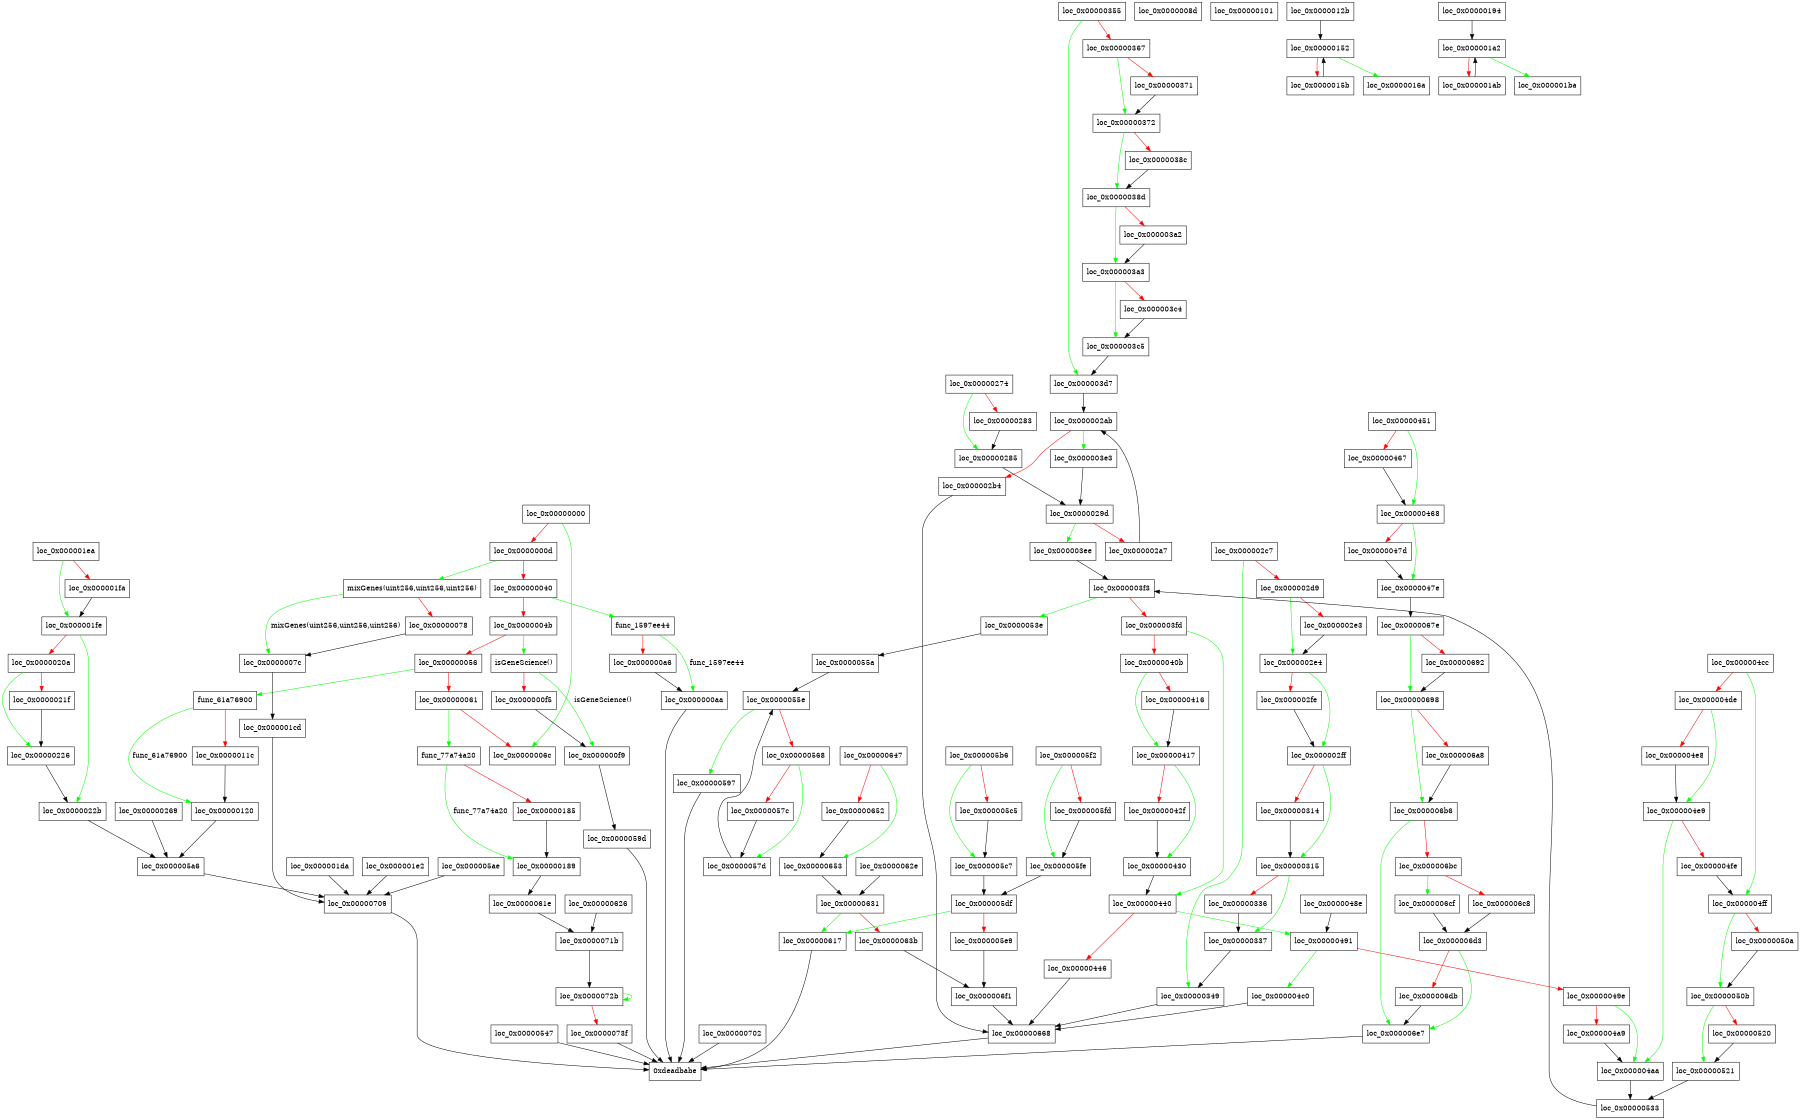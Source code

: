 digraph porosity {
rankdir = TB;
size = "12"
graph[fontname = Courier, fontsize = 10.0, labeljust = l, nojustify = true];node[shape = record];
    "0x00000000"[label = "loc_0x00000000"];
    "0x00000000" -> "0x0000000d" [color="red"];
    "0x00000000" -> "0x0000006c" [color="green"];
    "0x0000000d"[label = "loc_0x0000000d"];
    "0x0000000d" -> "0x00000040" [color="red"];
    "0x0000000d" -> "0x00000071" [color="green"];
    "0x00000040"[label = "loc_0x00000040"];
    "0x00000040" -> "0x0000004b" [color="red"];
    "0x00000040" -> "0x0000009f" [color="green"];
    "0x0000004b"[label = "loc_0x0000004b"];
    "0x0000004b" -> "0x00000056" [color="red"];
    "0x0000004b" -> "0x000000ee" [color="green"];
    "0x00000056"[label = "loc_0x00000056"];
    "0x00000056" -> "0x00000061" [color="red"];
    "0x00000056" -> "0x00000115" [color="green"];
    "0x00000061"[label = "loc_0x00000061"];
    "0x00000061" -> "0x0000006c" [color="red"];
    "0x00000061" -> "0x0000017e" [color="green"];
    "0x0000006c"[label = "loc_0x0000006c"];
    "0x00000071"[label = "mixGenes(uint256,uint256,uint256)"];
    "0x00000071" -> "0x00000078" [color="red"];
    "0x00000071" -> "0x0000007c" [color="green",label="mixGenes(uint256,uint256,uint256)"];
    "0x00000078"[label = "loc_0x00000078"];
    "0x00000078" -> "0x0000007c" [color="black"];
    "0x0000007c"[label = "loc_0x0000007c"];
    "0x0000007c" -> "0x000001cd" [color="black"];
    "0x0000008d"[label = "loc_0x0000008d"];
    "0x0000009f"[label = "func_1597ee44"];
    "0x0000009f" -> "0x000000a6" [color="red"];
    "0x0000009f" -> "0x000000aa" [color="green",label="func_1597ee44"];
    "0x000000a6"[label = "loc_0x000000a6"];
    "0x000000a6" -> "0x000000aa" [color="black"];
    "0x000000aa"[label = "loc_0x000000aa"];
    "0x000000aa" -> "0xdeadbabe" [color="black"];
    "0x000000ee"[label = "isGeneScience()"];
    "0x000000ee" -> "0x000000f5" [color="red"];
    "0x000000ee" -> "0x000000f9" [color="green",label="isGeneScience()"];
    "0x000000f5"[label = "loc_0x000000f5"];
    "0x000000f5" -> "0x000000f9" [color="black"];
    "0x000000f9"[label = "loc_0x000000f9"];
    "0x000000f9" -> "0x0000059d" [color="black"];
    "0x00000101"[label = "loc_0x00000101"];
    "0x00000115"[label = "func_61a76900"];
    "0x00000115" -> "0x0000011c" [color="red"];
    "0x00000115" -> "0x00000120" [color="green",label="func_61a76900"];
    "0x0000011c"[label = "loc_0x0000011c"];
    "0x0000011c" -> "0x00000120" [color="black"];
    "0x00000120"[label = "loc_0x00000120"];
    "0x00000120" -> "0x000005a6" [color="black"];
    "0x0000012b"[label = "loc_0x0000012b"];
    "0x0000012b" -> "0x00000152" [color="black"];
    "0x00000152"[label = "loc_0x00000152"];
    "0x00000152" -> "0x0000015b" [color="red"];
    "0x00000152" -> "0x0000016a" [color="green"];
    "0x0000015b"[label = "loc_0x0000015b"];
    "0x0000015b" -> "0x00000152" [color="black"];
    "0x0000016a"[label = "loc_0x0000016a"];
    "0x0000017e"[label = "func_77a74a20"];
    "0x0000017e" -> "0x00000185" [color="red"];
    "0x0000017e" -> "0x00000189" [color="green",label="func_77a74a20"];
    "0x00000185"[label = "loc_0x00000185"];
    "0x00000185" -> "0x00000189" [color="black"];
    "0x00000189"[label = "loc_0x00000189"];
    "0x00000189" -> "0x0000061e" [color="black"];
    "0x00000194"[label = "loc_0x00000194"];
    "0x00000194" -> "0x000001a2" [color="black"];
    "0x000001a2"[label = "loc_0x000001a2"];
    "0x000001a2" -> "0x000001ab" [color="red"];
    "0x000001a2" -> "0x000001ba" [color="green"];
    "0x000001ab"[label = "loc_0x000001ab"];
    "0x000001ab" -> "0x000001a2" [color="black"];
    "0x000001ba"[label = "loc_0x000001ba"];
    "0x000001cd"[label = "loc_0x000001cd"];
    "0x000001cd" -> "0x00000709" [color="black"];
    "0x000001da"[label = "loc_0x000001da"];
    "0x000001da" -> "0x00000709" [color="black"];
    "0x000001e2"[label = "loc_0x000001e2"];
    "0x000001e2" -> "0x00000709" [color="black"];
    "0x000001ea"[label = "loc_0x000001ea"];
    "0x000001ea" -> "0x000001fa" [color="red"];
    "0x000001ea" -> "0x000001fe" [color="green"];
    "0x000001fa"[label = "loc_0x000001fa"];
    "0x000001fa" -> "0x000001fe" [color="black"];
    "0x000001fe"[label = "loc_0x000001fe"];
    "0x000001fe" -> "0x0000020a" [color="red"];
    "0x000001fe" -> "0x0000022b" [color="green"];
    "0x0000020a"[label = "loc_0x0000020a"];
    "0x0000020a" -> "0x0000021f" [color="red"];
    "0x0000020a" -> "0x00000226" [color="green"];
    "0x0000021f"[label = "loc_0x0000021f"];
    "0x0000021f" -> "0x00000226" [color="black"];
    "0x00000226"[label = "loc_0x00000226"];
    "0x00000226" -> "0x0000022b" [color="black"];
    "0x0000022b"[label = "loc_0x0000022b"];
    "0x0000022b" -> "0x000005a6" [color="black"];
    "0x00000269"[label = "loc_0x00000269"];
    "0x00000269" -> "0x000005a6" [color="black"];
    "0x00000274"[label = "loc_0x00000274"];
    "0x00000274" -> "0x00000283" [color="red"];
    "0x00000274" -> "0x00000285" [color="green"];
    "0x00000283"[label = "loc_0x00000283"];
    "0x00000283" -> "0x00000285" [color="black"];
    "0x00000285"[label = "loc_0x00000285"];
    "0x00000285" -> "0x0000029d" [color="black"];
    "0x0000029d"[label = "loc_0x0000029d"];
    "0x0000029d" -> "0x000002a7" [color="red"];
    "0x0000029d" -> "0x000003ee" [color="green"];
    "0x000002a7"[label = "loc_0x000002a7"];
    "0x000002a7" -> "0x000002ab" [color="black"];
    "0x000002ab"[label = "loc_0x000002ab"];
    "0x000002ab" -> "0x000002b4" [color="red"];
    "0x000002ab" -> "0x000003e3" [color="green"];
    "0x000002b4"[label = "loc_0x000002b4"];
    "0x000002b4" -> "0x00000668" [color="black"];
    "0x000002c7"[label = "loc_0x000002c7"];
    "0x000002c7" -> "0x000002d9" [color="red"];
    "0x000002c7" -> "0x00000349" [color="green"];
    "0x000002d9"[label = "loc_0x000002d9"];
    "0x000002d9" -> "0x000002e3" [color="red"];
    "0x000002d9" -> "0x000002e4" [color="green"];
    "0x000002e3"[label = "loc_0x000002e3"];
    "0x000002e3" -> "0x000002e4" [color="black"];
    "0x000002e4"[label = "loc_0x000002e4"];
    "0x000002e4" -> "0x000002fe" [color="red"];
    "0x000002e4" -> "0x000002ff" [color="green"];
    "0x000002fe"[label = "loc_0x000002fe"];
    "0x000002fe" -> "0x000002ff" [color="black"];
    "0x000002ff"[label = "loc_0x000002ff"];
    "0x000002ff" -> "0x00000314" [color="red"];
    "0x000002ff" -> "0x00000315" [color="green"];
    "0x00000314"[label = "loc_0x00000314"];
    "0x00000314" -> "0x00000315" [color="black"];
    "0x00000315"[label = "loc_0x00000315"];
    "0x00000315" -> "0x00000336" [color="red"];
    "0x00000315" -> "0x00000337" [color="green"];
    "0x00000336"[label = "loc_0x00000336"];
    "0x00000336" -> "0x00000337" [color="black"];
    "0x00000337"[label = "loc_0x00000337"];
    "0x00000337" -> "0x00000349" [color="black"];
    "0x00000349"[label = "loc_0x00000349"];
    "0x00000349" -> "0x00000668" [color="black"];
    "0x00000355"[label = "loc_0x00000355"];
    "0x00000355" -> "0x00000367" [color="red"];
    "0x00000355" -> "0x000003d7" [color="green"];
    "0x00000367"[label = "loc_0x00000367"];
    "0x00000367" -> "0x00000371" [color="red"];
    "0x00000367" -> "0x00000372" [color="green"];
    "0x00000371"[label = "loc_0x00000371"];
    "0x00000371" -> "0x00000372" [color="black"];
    "0x00000372"[label = "loc_0x00000372"];
    "0x00000372" -> "0x0000038c" [color="red"];
    "0x00000372" -> "0x0000038d" [color="green"];
    "0x0000038c"[label = "loc_0x0000038c"];
    "0x0000038c" -> "0x0000038d" [color="black"];
    "0x0000038d"[label = "loc_0x0000038d"];
    "0x0000038d" -> "0x000003a2" [color="red"];
    "0x0000038d" -> "0x000003a3" [color="green"];
    "0x000003a2"[label = "loc_0x000003a2"];
    "0x000003a2" -> "0x000003a3" [color="black"];
    "0x000003a3"[label = "loc_0x000003a3"];
    "0x000003a3" -> "0x000003c4" [color="red"];
    "0x000003a3" -> "0x000003c5" [color="green"];
    "0x000003c4"[label = "loc_0x000003c4"];
    "0x000003c4" -> "0x000003c5" [color="black"];
    "0x000003c5"[label = "loc_0x000003c5"];
    "0x000003c5" -> "0x000003d7" [color="black"];
    "0x000003d7"[label = "loc_0x000003d7"];
    "0x000003d7" -> "0x000002ab" [color="black"];
    "0x000003e3"[label = "loc_0x000003e3"];
    "0x000003e3" -> "0x0000029d" [color="black"];
    "0x000003ee"[label = "loc_0x000003ee"];
    "0x000003ee" -> "0x000003f3" [color="black"];
    "0x000003f3"[label = "loc_0x000003f3"];
    "0x000003f3" -> "0x000003fd" [color="red"];
    "0x000003f3" -> "0x0000053e" [color="green"];
    "0x000003fd"[label = "loc_0x000003fd"];
    "0x000003fd" -> "0x0000040b" [color="red"];
    "0x000003fd" -> "0x00000440" [color="green"];
    "0x0000040b"[label = "loc_0x0000040b"];
    "0x0000040b" -> "0x00000416" [color="red"];
    "0x0000040b" -> "0x00000417" [color="green"];
    "0x00000416"[label = "loc_0x00000416"];
    "0x00000416" -> "0x00000417" [color="black"];
    "0x00000417"[label = "loc_0x00000417"];
    "0x00000417" -> "0x0000042f" [color="red"];
    "0x00000417" -> "0x00000430" [color="green"];
    "0x0000042f"[label = "loc_0x0000042f"];
    "0x0000042f" -> "0x00000430" [color="black"];
    "0x00000430"[label = "loc_0x00000430"];
    "0x00000430" -> "0x00000440" [color="black"];
    "0x00000440"[label = "loc_0x00000440"];
    "0x00000440" -> "0x00000446" [color="red"];
    "0x00000440" -> "0x00000491" [color="green"];
    "0x00000446"[label = "loc_0x00000446"];
    "0x00000446" -> "0x00000668" [color="black"];
    "0x00000451"[label = "loc_0x00000451"];
    "0x00000451" -> "0x00000467" [color="red"];
    "0x00000451" -> "0x00000468" [color="green"];
    "0x00000467"[label = "loc_0x00000467"];
    "0x00000467" -> "0x00000468" [color="black"];
    "0x00000468"[label = "loc_0x00000468"];
    "0x00000468" -> "0x0000047d" [color="red"];
    "0x00000468" -> "0x0000047e" [color="green"];
    "0x0000047d"[label = "loc_0x0000047d"];
    "0x0000047d" -> "0x0000047e" [color="black"];
    "0x0000047e"[label = "loc_0x0000047e"];
    "0x0000047e" -> "0x0000067e" [color="black"];
    "0x0000048e"[label = "loc_0x0000048e"];
    "0x0000048e" -> "0x00000491" [color="black"];
    "0x00000491"[label = "loc_0x00000491"];
    "0x00000491" -> "0x0000049e" [color="red"];
    "0x00000491" -> "0x000004c0" [color="green"];
    "0x0000049e"[label = "loc_0x0000049e"];
    "0x0000049e" -> "0x000004a9" [color="red"];
    "0x0000049e" -> "0x000004aa" [color="green"];
    "0x000004a9"[label = "loc_0x000004a9"];
    "0x000004a9" -> "0x000004aa" [color="black"];
    "0x000004aa"[label = "loc_0x000004aa"];
    "0x000004aa" -> "0x00000533" [color="black"];
    "0x000004c0"[label = "loc_0x000004c0"];
    "0x000004c0" -> "0x00000668" [color="black"];
    "0x000004cc"[label = "loc_0x000004cc"];
    "0x000004cc" -> "0x000004de" [color="red"];
    "0x000004cc" -> "0x000004ff" [color="green"];
    "0x000004de"[label = "loc_0x000004de"];
    "0x000004de" -> "0x000004e8" [color="red"];
    "0x000004de" -> "0x000004e9" [color="green"];
    "0x000004e8"[label = "loc_0x000004e8"];
    "0x000004e8" -> "0x000004e9" [color="black"];
    "0x000004e9"[label = "loc_0x000004e9"];
    "0x000004e9" -> "0x000004fe" [color="red"];
    "0x000004e9" -> "0x000004aa" [color="green"];
    "0x000004fe"[label = "loc_0x000004fe"];
    "0x000004fe" -> "0x000004ff" [color="black"];
    "0x000004ff"[label = "loc_0x000004ff"];
    "0x000004ff" -> "0x0000050a" [color="red"];
    "0x000004ff" -> "0x0000050b" [color="green"];
    "0x0000050a"[label = "loc_0x0000050a"];
    "0x0000050a" -> "0x0000050b" [color="black"];
    "0x0000050b"[label = "loc_0x0000050b"];
    "0x0000050b" -> "0x00000520" [color="red"];
    "0x0000050b" -> "0x00000521" [color="green"];
    "0x00000520"[label = "loc_0x00000520"];
    "0x00000520" -> "0x00000521" [color="black"];
    "0x00000521"[label = "loc_0x00000521"];
    "0x00000521" -> "0x00000533" [color="black"];
    "0x00000533"[label = "loc_0x00000533"];
    "0x00000533" -> "0x000003f3" [color="black"];
    "0x0000053e"[label = "loc_0x0000053e"];
    "0x0000053e" -> "0x0000055a" [color="black"];
    "0x00000547"[label = "loc_0x00000547"];
    "0x00000547" -> "0xdeadbabe" [color="black"];
    "0x0000055a"[label = "loc_0x0000055a"];
    "0x0000055a" -> "0x0000055e" [color="black"];
    "0x0000055e"[label = "loc_0x0000055e"];
    "0x0000055e" -> "0x00000568" [color="red"];
    "0x0000055e" -> "0x00000597" [color="green"];
    "0x00000568"[label = "loc_0x00000568"];
    "0x00000568" -> "0x0000057c" [color="red"];
    "0x00000568" -> "0x0000057d" [color="green"];
    "0x0000057c"[label = "loc_0x0000057c"];
    "0x0000057c" -> "0x0000057d" [color="black"];
    "0x0000057d"[label = "loc_0x0000057d"];
    "0x0000057d" -> "0x0000055e" [color="black"];
    "0x00000597"[label = "loc_0x00000597"];
    "0x00000597" -> "0xdeadbabe" [color="black"];
    "0x0000059d"[label = "loc_0x0000059d"];
    "0x0000059d" -> "0xdeadbabe" [color="black"];
    "0x000005a6"[label = "loc_0x000005a6"];
    "0x000005a6" -> "0x00000709" [color="black"];
    "0x000005ae"[label = "loc_0x000005ae"];
    "0x000005ae" -> "0x00000709" [color="black"];
    "0x000005b6"[label = "loc_0x000005b6"];
    "0x000005b6" -> "0x000005c5" [color="red"];
    "0x000005b6" -> "0x000005c7" [color="green"];
    "0x000005c5"[label = "loc_0x000005c5"];
    "0x000005c5" -> "0x000005c7" [color="black"];
    "0x000005c7"[label = "loc_0x000005c7"];
    "0x000005c7" -> "0x000005df" [color="black"];
    "0x000005df"[label = "loc_0x000005df"];
    "0x000005df" -> "0x000005e9" [color="red"];
    "0x000005df" -> "0x00000617" [color="green"];
    "0x000005e9"[label = "loc_0x000005e9"];
    "0x000005e9" -> "0x000006f1" [color="black"];
    "0x000005f2"[label = "loc_0x000005f2"];
    "0x000005f2" -> "0x000005fd" [color="red"];
    "0x000005f2" -> "0x000005fe" [color="green"];
    "0x000005fd"[label = "loc_0x000005fd"];
    "0x000005fd" -> "0x000005fe" [color="black"];
    "0x000005fe"[label = "loc_0x000005fe"];
    "0x000005fe" -> "0x000005df" [color="black"];
    "0x00000617"[label = "loc_0x00000617"];
    "0x00000617" -> "0xdeadbabe" [color="black"];
    "0x0000061e"[label = "loc_0x0000061e"];
    "0x0000061e" -> "0x0000071b" [color="black"];
    "0x00000626"[label = "loc_0x00000626"];
    "0x00000626" -> "0x0000071b" [color="black"];
    "0x0000062e"[label = "loc_0x0000062e"];
    "0x0000062e" -> "0x00000631" [color="black"];
    "0x00000631"[label = "loc_0x00000631"];
    "0x00000631" -> "0x0000063b" [color="red"];
    "0x00000631" -> "0x00000617" [color="green"];
    "0x0000063b"[label = "loc_0x0000063b"];
    "0x0000063b" -> "0x000006f1" [color="black"];
    "0x00000647"[label = "loc_0x00000647"];
    "0x00000647" -> "0x00000652" [color="red"];
    "0x00000647" -> "0x00000653" [color="green"];
    "0x00000652"[label = "loc_0x00000652"];
    "0x00000652" -> "0x00000653" [color="black"];
    "0x00000653"[label = "loc_0x00000653"];
    "0x00000653" -> "0x00000631" [color="black"];
    "0x00000668"[label = "loc_0x00000668"];
    "0x00000668" -> "0xdeadbabe" [color="black"];
    "0x0000067e"[label = "loc_0x0000067e"];
    "0x0000067e" -> "0x00000692" [color="red"];
    "0x0000067e" -> "0x00000698" [color="green"];
    "0x00000692"[label = "loc_0x00000692"];
    "0x00000692" -> "0x00000698" [color="black"];
    "0x00000698"[label = "loc_0x00000698"];
    "0x00000698" -> "0x000006a8" [color="red"];
    "0x00000698" -> "0x000006b6" [color="green"];
    "0x000006a8"[label = "loc_0x000006a8"];
    "0x000006a8" -> "0x000006b6" [color="black"];
    "0x000006b6"[label = "loc_0x000006b6"];
    "0x000006b6" -> "0x000006bc" [color="red"];
    "0x000006b6" -> "0x000006e7" [color="green"];
    "0x000006bc"[label = "loc_0x000006bc"];
    "0x000006bc" -> "0x000006c8" [color="red"];
    "0x000006bc" -> "0x000006cf" [color="green"];
    "0x000006c8"[label = "loc_0x000006c8"];
    "0x000006c8" -> "0x000006d3" [color="black"];
    "0x000006cf"[label = "loc_0x000006cf"];
    "0x000006cf" -> "0x000006d3" [color="black"];
    "0x000006d3"[label = "loc_0x000006d3"];
    "0x000006d3" -> "0x000006db" [color="red"];
    "0x000006d3" -> "0x000006e7" [color="green"];
    "0x000006db"[label = "loc_0x000006db"];
    "0x000006db" -> "0x000006e7" [color="black"];
    "0x000006e7"[label = "loc_0x000006e7"];
    "0x000006e7" -> "0xdeadbabe" [color="black"];
    "0x000006f1"[label = "loc_0x000006f1"];
    "0x000006f1" -> "0x00000668" [color="black"];
    "0x00000702"[label = "loc_0x00000702"];
    "0x00000702" -> "0xdeadbabe" [color="black"];
    "0x00000709"[label = "loc_0x00000709"];
    "0x00000709" -> "0xdeadbabe" [color="black"];
    "0x0000071b"[label = "loc_0x0000071b"];
    "0x0000071b" -> "0x0000072b" [color="black"];
    "0x0000072b"[label = "loc_0x0000072b"];
    "0x0000072b" -> "0x0000073f" [color="red"];
    "0x0000072b" -> "0x0000072b" [color="green"];
    "0x0000073f"[label = "loc_0x0000073f"];
    "0x0000073f" -> "0xdeadbabe" [color="black"];
}

